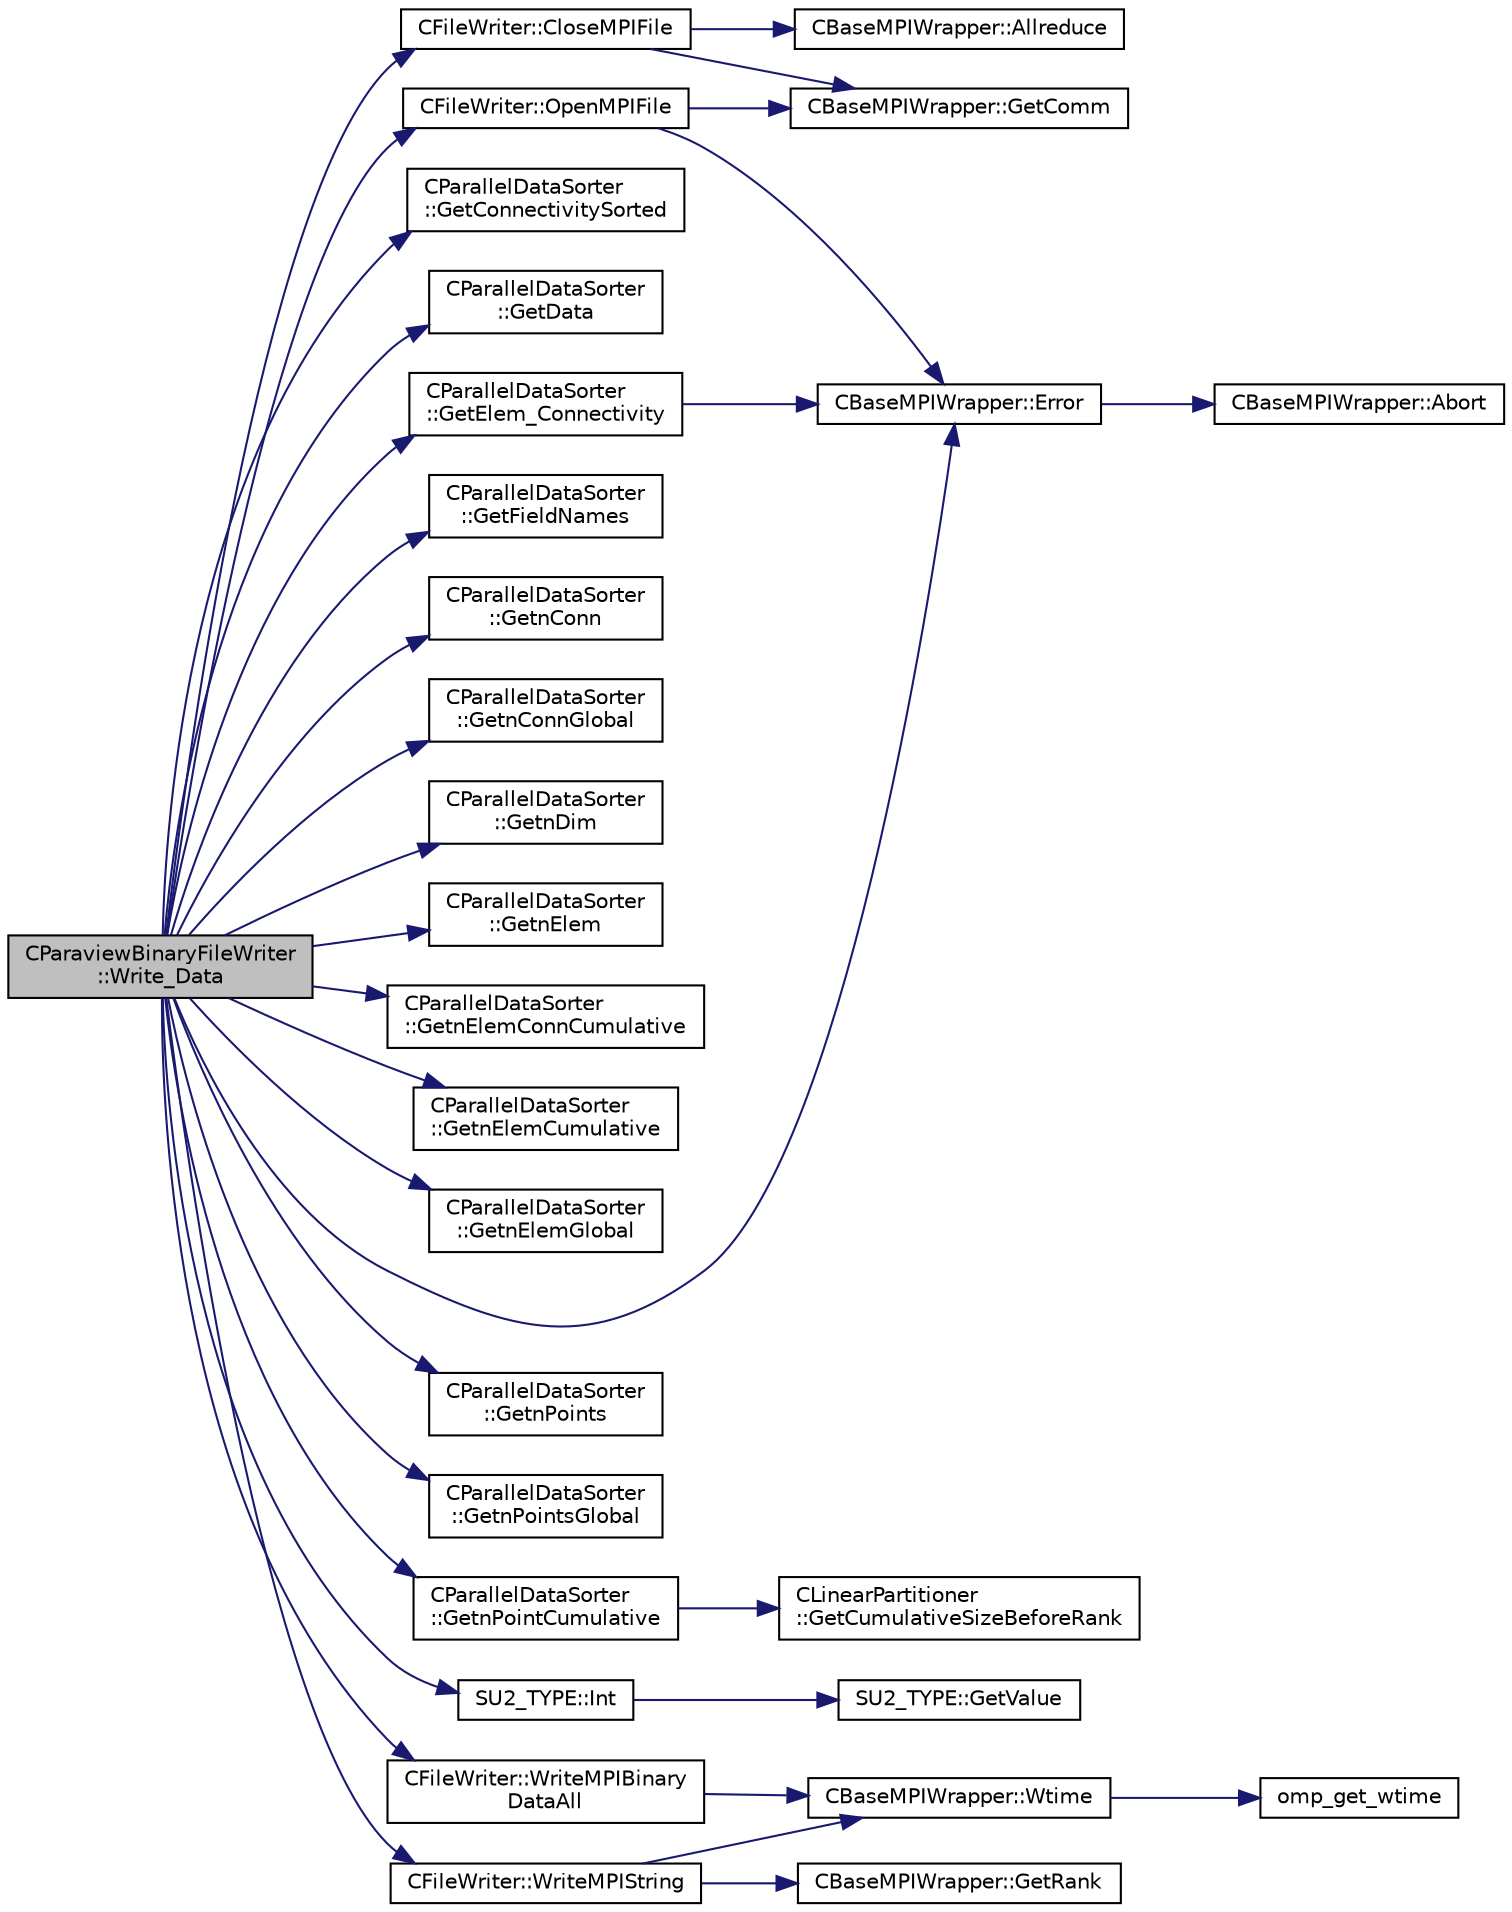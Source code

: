 digraph "CParaviewBinaryFileWriter::Write_Data"
{
 // LATEX_PDF_SIZE
  edge [fontname="Helvetica",fontsize="10",labelfontname="Helvetica",labelfontsize="10"];
  node [fontname="Helvetica",fontsize="10",shape=record];
  rankdir="LR";
  Node1 [label="CParaviewBinaryFileWriter\l::Write_Data",height=0.2,width=0.4,color="black", fillcolor="grey75", style="filled", fontcolor="black",tooltip="Write sorted data to file in paraview binary file format."];
  Node1 -> Node2 [color="midnightblue",fontsize="10",style="solid",fontname="Helvetica"];
  Node2 [label="CFileWriter::CloseMPIFile",height=0.2,width=0.4,color="black", fillcolor="white", style="filled",URL="$classCFileWriter.html#a3a8cc7eb1009dd47fae5db9158382ac2",tooltip="Close a file using MPI I/O."];
  Node2 -> Node3 [color="midnightblue",fontsize="10",style="solid",fontname="Helvetica"];
  Node3 [label="CBaseMPIWrapper::Allreduce",height=0.2,width=0.4,color="black", fillcolor="white", style="filled",URL="$classCBaseMPIWrapper.html#a381d4b3738c09d92ee1ae9f89715b541",tooltip=" "];
  Node2 -> Node4 [color="midnightblue",fontsize="10",style="solid",fontname="Helvetica"];
  Node4 [label="CBaseMPIWrapper::GetComm",height=0.2,width=0.4,color="black", fillcolor="white", style="filled",URL="$classCBaseMPIWrapper.html#a8154391fc3522954802889d81d4ef5da",tooltip=" "];
  Node1 -> Node5 [color="midnightblue",fontsize="10",style="solid",fontname="Helvetica"];
  Node5 [label="CBaseMPIWrapper::Error",height=0.2,width=0.4,color="black", fillcolor="white", style="filled",URL="$classCBaseMPIWrapper.html#a04457c47629bda56704e6a8804833eeb",tooltip=" "];
  Node5 -> Node6 [color="midnightblue",fontsize="10",style="solid",fontname="Helvetica"];
  Node6 [label="CBaseMPIWrapper::Abort",height=0.2,width=0.4,color="black", fillcolor="white", style="filled",URL="$classCBaseMPIWrapper.html#af7297d861dca86b45cf561b6ab642e8f",tooltip=" "];
  Node1 -> Node7 [color="midnightblue",fontsize="10",style="solid",fontname="Helvetica"];
  Node7 [label="CParallelDataSorter\l::GetConnectivitySorted",height=0.2,width=0.4,color="black", fillcolor="white", style="filled",URL="$classCParallelDataSorter.html#acb293e9f0f16e1de47dddf6bca202d15",tooltip="Check whether the current connectivity is sorted (i.e. if SortConnectivity has been called)"];
  Node1 -> Node8 [color="midnightblue",fontsize="10",style="solid",fontname="Helvetica"];
  Node8 [label="CParallelDataSorter\l::GetData",height=0.2,width=0.4,color="black", fillcolor="white", style="filled",URL="$classCParallelDataSorter.html#a78141bec7957f79ae486204acd19699c",tooltip="Get the value of the linear partitioned data. \\input iField - the output field ID...."];
  Node1 -> Node9 [color="midnightblue",fontsize="10",style="solid",fontname="Helvetica"];
  Node9 [label="CParallelDataSorter\l::GetElem_Connectivity",height=0.2,width=0.4,color="black", fillcolor="white", style="filled",URL="$classCParallelDataSorter.html#a80fb9e9e418ab661b6b2b3edd68eedfc",tooltip="Get the connectivity of specific element. \\input type - The type of element, ref GEO_TYPE \\input iEle..."];
  Node9 -> Node5 [color="midnightblue",fontsize="10",style="solid",fontname="Helvetica"];
  Node1 -> Node10 [color="midnightblue",fontsize="10",style="solid",fontname="Helvetica"];
  Node10 [label="CParallelDataSorter\l::GetFieldNames",height=0.2,width=0.4,color="black", fillcolor="white", style="filled",URL="$classCParallelDataSorter.html#a1e7b99cebaee21ae8e4d37472bf477e6",tooltip="Get the vector containing the names of the output fields."];
  Node1 -> Node11 [color="midnightblue",fontsize="10",style="solid",fontname="Helvetica"];
  Node11 [label="CParallelDataSorter\l::GetnConn",height=0.2,width=0.4,color="black", fillcolor="white", style="filled",URL="$classCParallelDataSorter.html#ae7936efdd8848e16af751bdaac009f39",tooltip="Get the local number entries of the connectivity array."];
  Node1 -> Node12 [color="midnightblue",fontsize="10",style="solid",fontname="Helvetica"];
  Node12 [label="CParallelDataSorter\l::GetnConnGlobal",height=0.2,width=0.4,color="black", fillcolor="white", style="filled",URL="$classCParallelDataSorter.html#a36b066e7cf5cdac43ee56b17066e80b6",tooltip="Get the global number entries of the connectivity array."];
  Node1 -> Node13 [color="midnightblue",fontsize="10",style="solid",fontname="Helvetica"];
  Node13 [label="CParallelDataSorter\l::GetnDim",height=0.2,width=0.4,color="black", fillcolor="white", style="filled",URL="$classCParallelDataSorter.html#a7b3c8ffee9275169e0e8d2f4976b22a4",tooltip="Get the spatial dimension."];
  Node1 -> Node14 [color="midnightblue",fontsize="10",style="solid",fontname="Helvetica"];
  Node14 [label="CParallelDataSorter\l::GetnElem",height=0.2,width=0.4,color="black", fillcolor="white", style="filled",URL="$classCParallelDataSorter.html#abd4143238954765e95d9f55c05cff1bd",tooltip="Get the global of elements (accumulated from all ranks and element types)"];
  Node1 -> Node15 [color="midnightblue",fontsize="10",style="solid",fontname="Helvetica"];
  Node15 [label="CParallelDataSorter\l::GetnElemConnCumulative",height=0.2,width=0.4,color="black", fillcolor="white", style="filled",URL="$classCParallelDataSorter.html#ae78029c39a594f764dc80e11f1f7cc3d",tooltip="Get the cumulated number of entries of the connectivity array \\input rank - the processor rank."];
  Node1 -> Node16 [color="midnightblue",fontsize="10",style="solid",fontname="Helvetica"];
  Node16 [label="CParallelDataSorter\l::GetnElemCumulative",height=0.2,width=0.4,color="black", fillcolor="white", style="filled",URL="$classCParallelDataSorter.html#a666a05de704a1e1a2d70cd9bc44e5825",tooltip="Get the cumulated number of elements \\input rank - the processor rank."];
  Node1 -> Node17 [color="midnightblue",fontsize="10",style="solid",fontname="Helvetica"];
  Node17 [label="CParallelDataSorter\l::GetnElemGlobal",height=0.2,width=0.4,color="black", fillcolor="white", style="filled",URL="$classCParallelDataSorter.html#a21d689e5868e35e1362438faab0da6c9",tooltip="Get the global number of elements of a specific type \\input type - The type of element,..."];
  Node1 -> Node18 [color="midnightblue",fontsize="10",style="solid",fontname="Helvetica"];
  Node18 [label="CParallelDataSorter\l::GetnPointCumulative",height=0.2,width=0.4,color="black", fillcolor="white", style="filled",URL="$classCParallelDataSorter.html#a9cd678403c056d0503cdf21a1d19edcb",tooltip="Get the cumulated number of points \\input rank - the processor rank."];
  Node18 -> Node19 [color="midnightblue",fontsize="10",style="solid",fontname="Helvetica"];
  Node19 [label="CLinearPartitioner\l::GetCumulativeSizeBeforeRank",height=0.2,width=0.4,color="black", fillcolor="white", style="filled",URL="$classCLinearPartitioner.html#a08169579b19c212137ac8e4909dafb31",tooltip="Get the cumulative size of all linear partitions before the current rank."];
  Node1 -> Node20 [color="midnightblue",fontsize="10",style="solid",fontname="Helvetica"];
  Node20 [label="CParallelDataSorter\l::GetnPoints",height=0.2,width=0.4,color="black", fillcolor="white", style="filled",URL="$classCParallelDataSorter.html#ad542b0e8ed1e92cfb464ce0e98b3725e",tooltip="Get the number of points the local rank owns."];
  Node1 -> Node21 [color="midnightblue",fontsize="10",style="solid",fontname="Helvetica"];
  Node21 [label="CParallelDataSorter\l::GetnPointsGlobal",height=0.2,width=0.4,color="black", fillcolor="white", style="filled",URL="$classCParallelDataSorter.html#abcde5e65bb1c585e3567f5e20e64e9b6",tooltip="Get the global number of points (accumulated from all ranks)"];
  Node1 -> Node22 [color="midnightblue",fontsize="10",style="solid",fontname="Helvetica"];
  Node22 [label="SU2_TYPE::Int",height=0.2,width=0.4,color="black", fillcolor="white", style="filled",URL="$namespaceSU2__TYPE.html#a6b48817766d8a6486caa2807a52f6bae",tooltip="Casts the primitive value to int (uses GetValue, already implemented for each type)."];
  Node22 -> Node23 [color="midnightblue",fontsize="10",style="solid",fontname="Helvetica"];
  Node23 [label="SU2_TYPE::GetValue",height=0.2,width=0.4,color="black", fillcolor="white", style="filled",URL="$namespaceSU2__TYPE.html#adf52a59d6f4e578f7915ec9abbf7cb22",tooltip="Get the (primitive) value of the datatype (needs to be specialized for active types)."];
  Node1 -> Node24 [color="midnightblue",fontsize="10",style="solid",fontname="Helvetica"];
  Node24 [label="CFileWriter::OpenMPIFile",height=0.2,width=0.4,color="black", fillcolor="white", style="filled",URL="$classCFileWriter.html#ad136b75ac15f1fd42af708e85d5a8acf",tooltip="Open a file to write using MPI I/O. Already existing file is deleted."];
  Node24 -> Node5 [color="midnightblue",fontsize="10",style="solid",fontname="Helvetica"];
  Node24 -> Node4 [color="midnightblue",fontsize="10",style="solid",fontname="Helvetica"];
  Node1 -> Node25 [color="midnightblue",fontsize="10",style="solid",fontname="Helvetica"];
  Node25 [label="CFileWriter::WriteMPIBinary\lDataAll",height=0.2,width=0.4,color="black", fillcolor="white", style="filled",URL="$classCFileWriter.html#a721d35d8659bf3e57d31d8fa053c68d7",tooltip="Collectively write a binary data array distributed over all processors to file using MPI I/O."];
  Node25 -> Node26 [color="midnightblue",fontsize="10",style="solid",fontname="Helvetica"];
  Node26 [label="CBaseMPIWrapper::Wtime",height=0.2,width=0.4,color="black", fillcolor="white", style="filled",URL="$classCBaseMPIWrapper.html#adcf32aa628d4b515e8835bc5c56fbf08",tooltip=" "];
  Node26 -> Node27 [color="midnightblue",fontsize="10",style="solid",fontname="Helvetica"];
  Node27 [label="omp_get_wtime",height=0.2,width=0.4,color="black", fillcolor="white", style="filled",URL="$omp__structure_8hpp.html#a649bd48ab038a72108f11f5a85316266",tooltip="Return the wall time."];
  Node1 -> Node28 [color="midnightblue",fontsize="10",style="solid",fontname="Helvetica"];
  Node28 [label="CFileWriter::WriteMPIString",height=0.2,width=0.4,color="black", fillcolor="white", style="filled",URL="$classCFileWriter.html#ab71e29419c94d37eb73c53788ec5d0a1",tooltip="Write a string to a currently opened file using MPI I/O. Note: routine must be called collectively,..."];
  Node28 -> Node29 [color="midnightblue",fontsize="10",style="solid",fontname="Helvetica"];
  Node29 [label="CBaseMPIWrapper::GetRank",height=0.2,width=0.4,color="black", fillcolor="white", style="filled",URL="$classCBaseMPIWrapper.html#a63e1f265b788b4e56cb7ebdeba29b78e",tooltip=" "];
  Node28 -> Node26 [color="midnightblue",fontsize="10",style="solid",fontname="Helvetica"];
}
